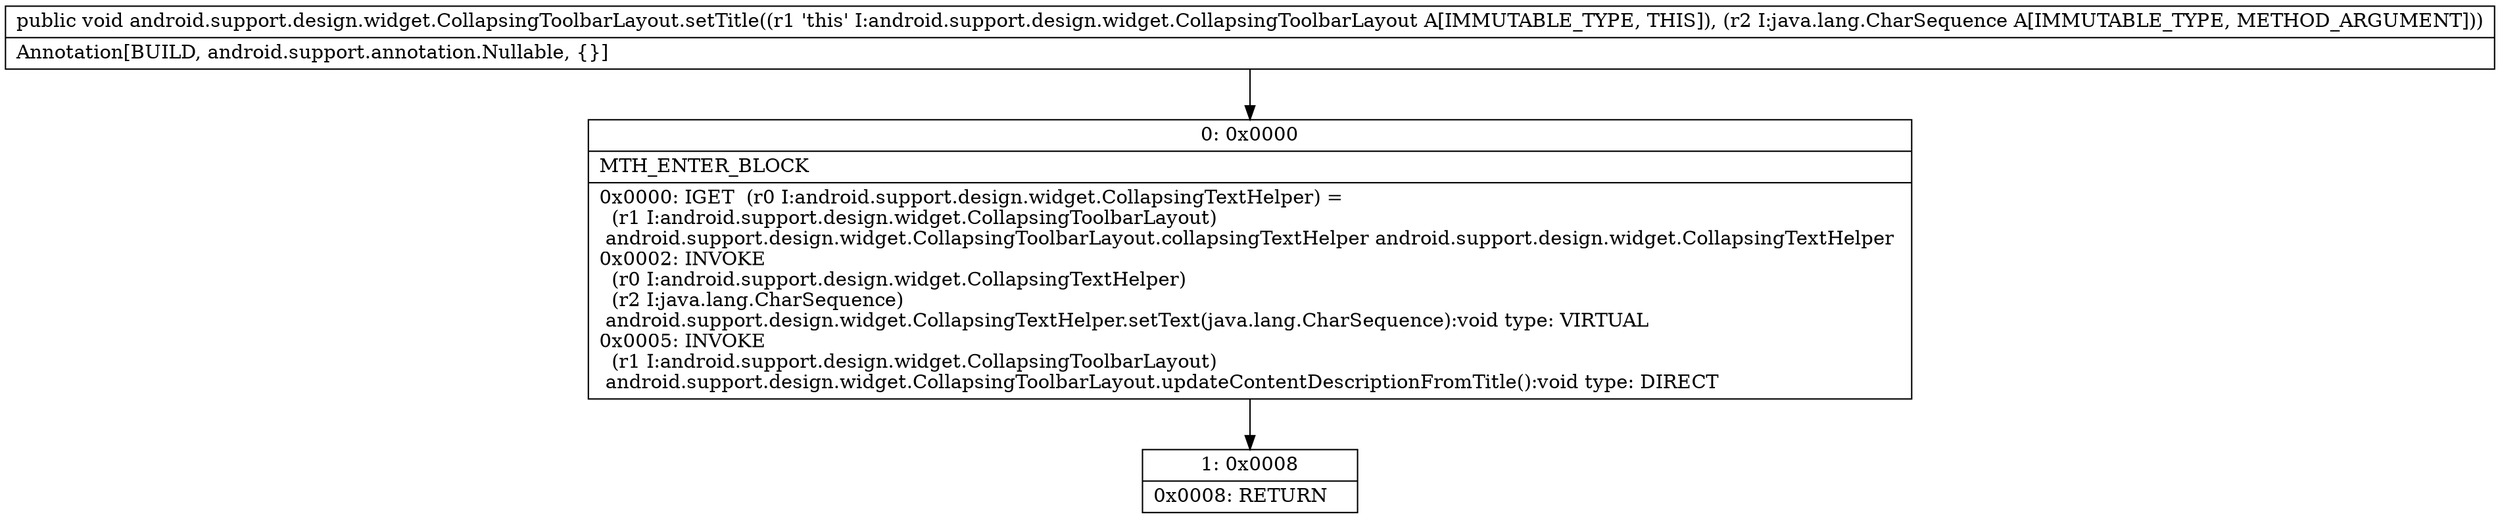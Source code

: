 digraph "CFG forandroid.support.design.widget.CollapsingToolbarLayout.setTitle(Ljava\/lang\/CharSequence;)V" {
Node_0 [shape=record,label="{0\:\ 0x0000|MTH_ENTER_BLOCK\l|0x0000: IGET  (r0 I:android.support.design.widget.CollapsingTextHelper) = \l  (r1 I:android.support.design.widget.CollapsingToolbarLayout)\l android.support.design.widget.CollapsingToolbarLayout.collapsingTextHelper android.support.design.widget.CollapsingTextHelper \l0x0002: INVOKE  \l  (r0 I:android.support.design.widget.CollapsingTextHelper)\l  (r2 I:java.lang.CharSequence)\l android.support.design.widget.CollapsingTextHelper.setText(java.lang.CharSequence):void type: VIRTUAL \l0x0005: INVOKE  \l  (r1 I:android.support.design.widget.CollapsingToolbarLayout)\l android.support.design.widget.CollapsingToolbarLayout.updateContentDescriptionFromTitle():void type: DIRECT \l}"];
Node_1 [shape=record,label="{1\:\ 0x0008|0x0008: RETURN   \l}"];
MethodNode[shape=record,label="{public void android.support.design.widget.CollapsingToolbarLayout.setTitle((r1 'this' I:android.support.design.widget.CollapsingToolbarLayout A[IMMUTABLE_TYPE, THIS]), (r2 I:java.lang.CharSequence A[IMMUTABLE_TYPE, METHOD_ARGUMENT]))  | Annotation[BUILD, android.support.annotation.Nullable, \{\}]\l}"];
MethodNode -> Node_0;
Node_0 -> Node_1;
}

